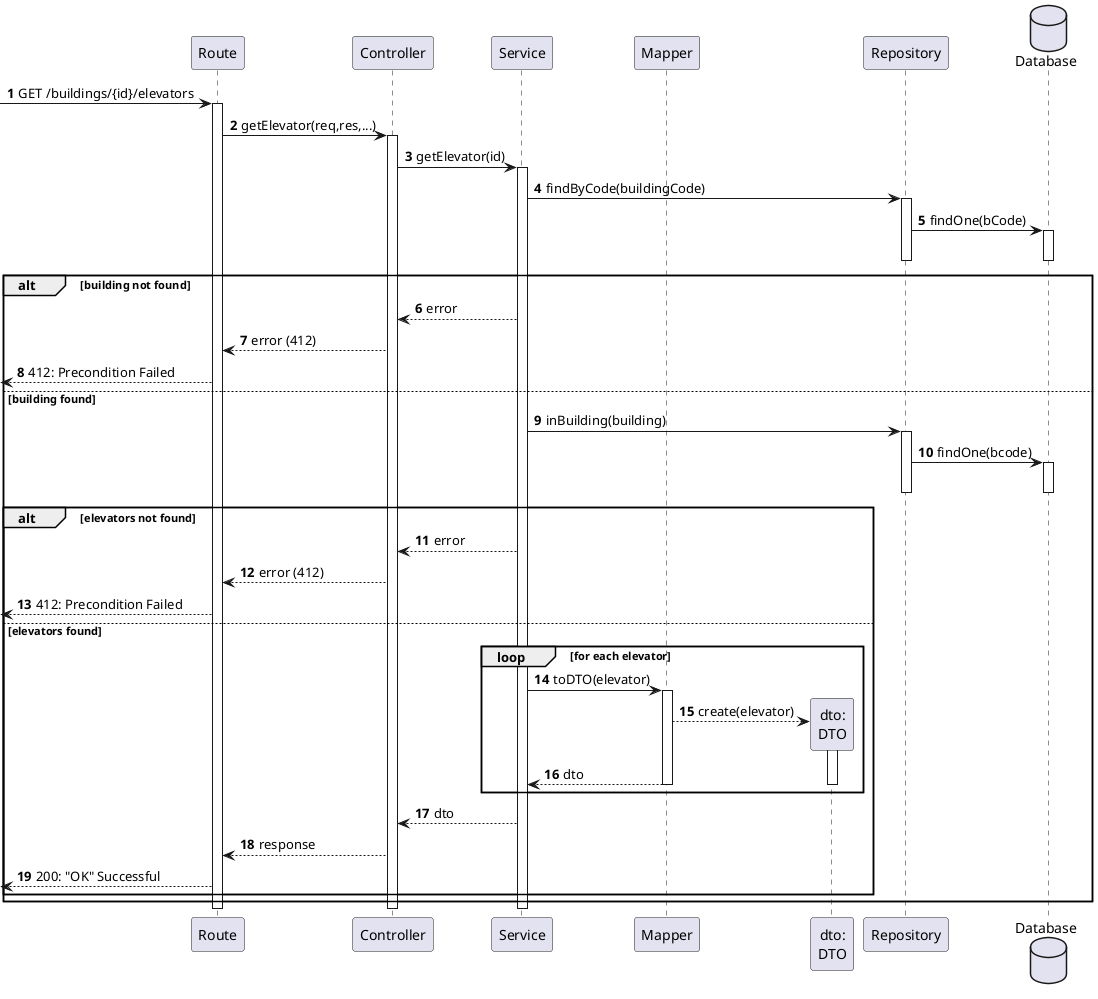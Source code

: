 @startuml
autonumber


participant "Route" as r
participant "Controller" as ctrl
participant "Service" as svc


participant "Mapper" as map
participant "dto:\nDTO" as dto
participant "Repository" as repo
database "Database" as db


[-> r : GET /buildings/{id}/elevators
    activate r
        r -> ctrl : getElevator(req,res,...)
        activate ctrl
            ctrl -> svc : getElevator(id)
            activate svc
                svc -> repo : findByCode(buildingCode)
                activate repo
                    repo -> db : findOne(bCode)
                    activate db
                    deactivate db
                deactivate repo

                alt building not found
                    svc --> ctrl : error
                    ctrl --> r : error (412)
                     [<-- r : 412: Precondition Failed
                else building found

                    svc -> repo: inBuilding(building)
                    activate repo
                        repo -> db : findOne(bcode)
                        activate db
                        deactivate db
                    deactivate repo

                    alt elevators not found
                        svc --> ctrl : error
                        ctrl --> r : error (412)
                         [<-- r : 412: Precondition Failed

                    else elevators found

                        loop for each elevator

                                svc -> map : toDTO(elevator)
                            activate map
                                map --> dto** : create(elevator)
                                activate dto
                                    map --> svc : dto
                                deactivate dto
                            deactivate map
                        end loop
                            svc --> ctrl : dto
                            ctrl --> r : response
                             [<-- r : 200: "OK" Successful

                    end
                end
            deactivate svc
        deactivate ctrl
    deactivate r

@enduml
